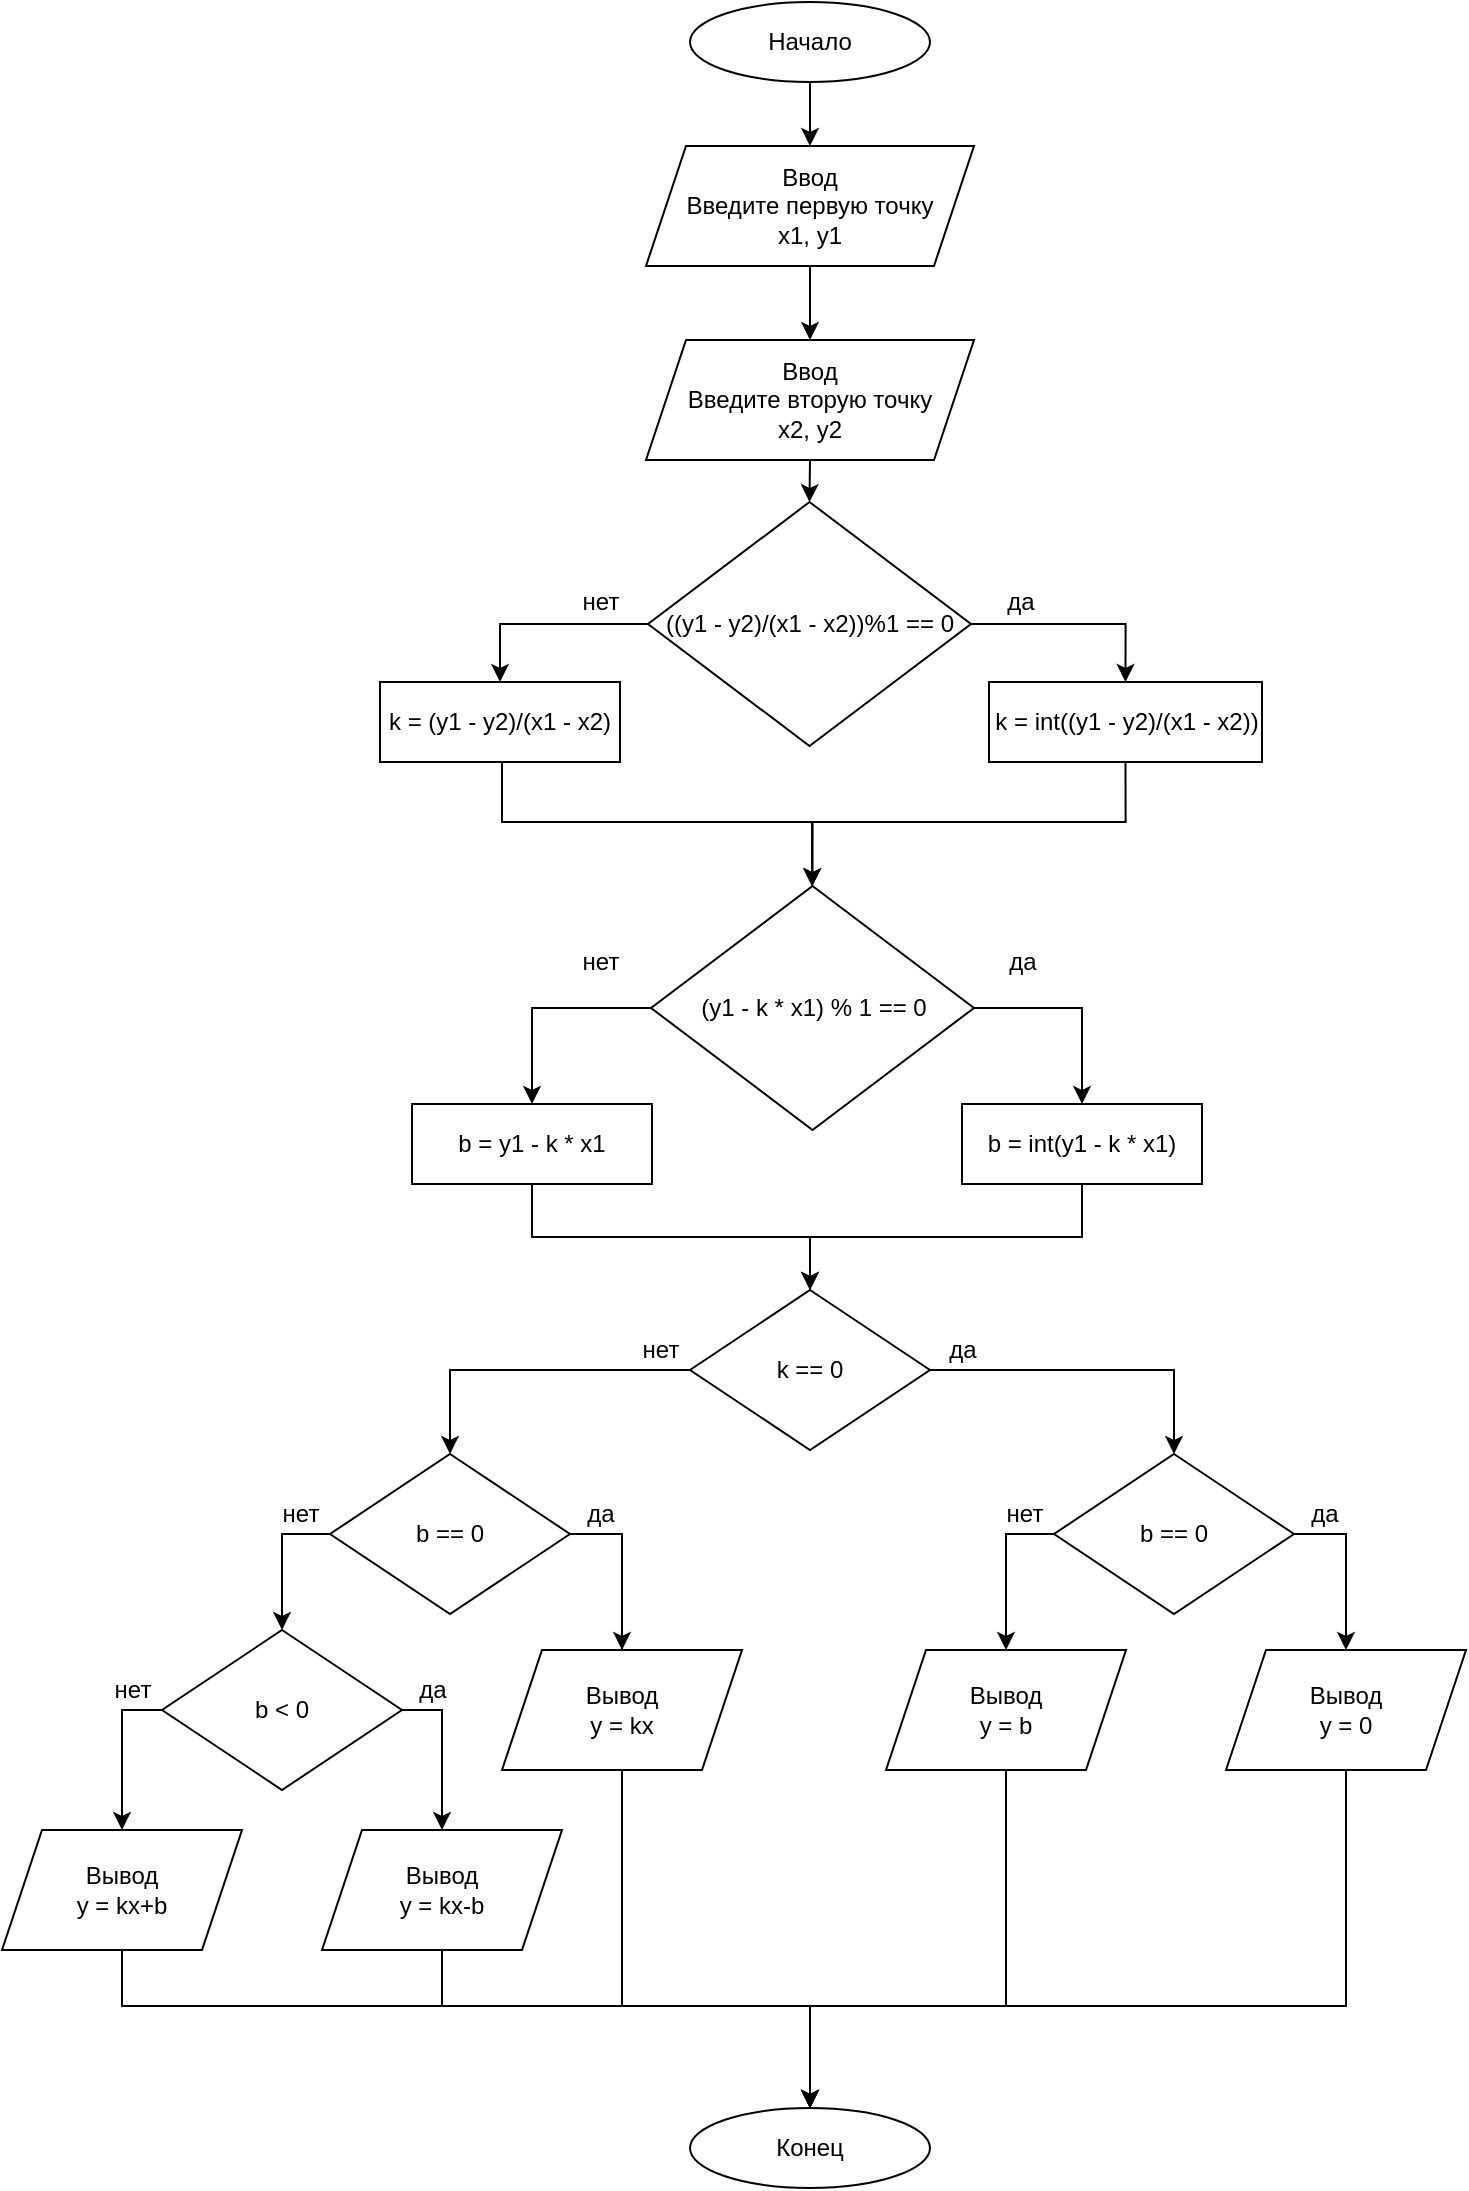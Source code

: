 <mxfile version="16.6.4" pages="4"><diagram id="GGtC10XuU19u_ePEI2FH" name="lesson1_task2"><mxGraphModel dx="868" dy="443" grid="1" gridSize="10" guides="1" tooltips="1" connect="1" arrows="1" fold="1" page="1" pageScale="1" pageWidth="827" pageHeight="1169" math="0" shadow="0"><root><mxCell id="0"/><mxCell id="1" parent="0"/><mxCell id="XfjlNwScICmPBdZfRvik-7" style="edgeStyle=orthogonalEdgeStyle;rounded=0;orthogonalLoop=1;jettySize=auto;html=1;exitX=0.5;exitY=1;exitDx=0;exitDy=0;entryX=0.5;entryY=0;entryDx=0;entryDy=0;" edge="1" parent="1" source="XfjlNwScICmPBdZfRvik-1" target="XfjlNwScICmPBdZfRvik-3"><mxGeometry relative="1" as="geometry"/></mxCell><mxCell id="XfjlNwScICmPBdZfRvik-1" value="Начало" style="ellipse;whiteSpace=wrap;html=1;" vertex="1" parent="1"><mxGeometry x="354" y="40" width="120" height="40" as="geometry"/></mxCell><mxCell id="XfjlNwScICmPBdZfRvik-2" value="&lt;div&gt;Конец&lt;/div&gt;" style="ellipse;whiteSpace=wrap;html=1;" vertex="1" parent="1"><mxGeometry x="354" y="1093" width="120" height="40" as="geometry"/></mxCell><mxCell id="XfjlNwScICmPBdZfRvik-8" style="edgeStyle=orthogonalEdgeStyle;rounded=0;orthogonalLoop=1;jettySize=auto;html=1;exitX=0.5;exitY=1;exitDx=0;exitDy=0;entryX=0.5;entryY=0;entryDx=0;entryDy=0;" edge="1" parent="1" source="XfjlNwScICmPBdZfRvik-3" target="XfjlNwScICmPBdZfRvik-4"><mxGeometry relative="1" as="geometry"/></mxCell><mxCell id="XfjlNwScICmPBdZfRvik-3" value="Ввод&lt;br&gt;&lt;div&gt;Введите первую точку&lt;/div&gt;&lt;div&gt;x1, y1&lt;br&gt;&lt;/div&gt;" style="shape=parallelogram;perimeter=parallelogramPerimeter;whiteSpace=wrap;html=1;fixedSize=1;" vertex="1" parent="1"><mxGeometry x="332" y="112" width="164" height="60" as="geometry"/></mxCell><mxCell id="XfjlNwScICmPBdZfRvik-106" style="edgeStyle=orthogonalEdgeStyle;rounded=0;orthogonalLoop=1;jettySize=auto;html=1;exitX=0.5;exitY=1;exitDx=0;exitDy=0;entryX=0.5;entryY=0;entryDx=0;entryDy=0;" edge="1" parent="1" source="XfjlNwScICmPBdZfRvik-4" target="XfjlNwScICmPBdZfRvik-91"><mxGeometry relative="1" as="geometry"/></mxCell><mxCell id="XfjlNwScICmPBdZfRvik-4" value="&lt;div&gt;Ввод&lt;br&gt;&lt;/div&gt;&lt;div&gt;Введите вторую точку&lt;/div&gt;&lt;div&gt;x2, y2&lt;br&gt;&lt;/div&gt;" style="shape=parallelogram;perimeter=parallelogramPerimeter;whiteSpace=wrap;html=1;fixedSize=1;" vertex="1" parent="1"><mxGeometry x="332" y="209" width="164" height="60" as="geometry"/></mxCell><mxCell id="XfjlNwScICmPBdZfRvik-105" style="edgeStyle=orthogonalEdgeStyle;rounded=0;orthogonalLoop=1;jettySize=auto;html=1;exitX=0.5;exitY=1;exitDx=0;exitDy=0;entryX=0.5;entryY=0;entryDx=0;entryDy=0;" edge="1" parent="1" source="XfjlNwScICmPBdZfRvik-9" target="XfjlNwScICmPBdZfRvik-102"><mxGeometry relative="1" as="geometry"><Array as="points"><mxPoint x="572" y="450"/><mxPoint x="415" y="450"/></Array></mxGeometry></mxCell><mxCell id="XfjlNwScICmPBdZfRvik-9" value="&lt;div&gt;k = int((y1 - y2)/(x1 - x2))&lt;/div&gt;" style="rounded=0;whiteSpace=wrap;html=1;" vertex="1" parent="1"><mxGeometry x="503.5" y="380" width="136.5" height="40" as="geometry"/></mxCell><mxCell id="XfjlNwScICmPBdZfRvik-114" style="edgeStyle=orthogonalEdgeStyle;rounded=0;orthogonalLoop=1;jettySize=auto;html=1;exitX=0.5;exitY=1;exitDx=0;exitDy=0;entryX=0.5;entryY=0;entryDx=0;entryDy=0;" edge="1" parent="1" source="XfjlNwScICmPBdZfRvik-10" target="XfjlNwScICmPBdZfRvik-13"><mxGeometry relative="1" as="geometry"/></mxCell><mxCell id="XfjlNwScICmPBdZfRvik-10" value="&lt;div&gt;b = int(y1 - k * x1)&lt;/div&gt;" style="rounded=0;whiteSpace=wrap;html=1;" vertex="1" parent="1"><mxGeometry x="490" y="591" width="120" height="40" as="geometry"/></mxCell><mxCell id="XfjlNwScICmPBdZfRvik-62" style="edgeStyle=orthogonalEdgeStyle;rounded=0;orthogonalLoop=1;jettySize=auto;html=1;exitX=0;exitY=0.5;exitDx=0;exitDy=0;entryX=0.5;entryY=0;entryDx=0;entryDy=0;" edge="1" parent="1" source="XfjlNwScICmPBdZfRvik-13" target="XfjlNwScICmPBdZfRvik-19"><mxGeometry relative="1" as="geometry"/></mxCell><mxCell id="XfjlNwScICmPBdZfRvik-77" style="edgeStyle=orthogonalEdgeStyle;rounded=0;orthogonalLoop=1;jettySize=auto;html=1;exitX=1;exitY=0.5;exitDx=0;exitDy=0;entryX=0.5;entryY=0;entryDx=0;entryDy=0;" edge="1" parent="1" source="XfjlNwScICmPBdZfRvik-13" target="XfjlNwScICmPBdZfRvik-70"><mxGeometry relative="1" as="geometry"/></mxCell><mxCell id="XfjlNwScICmPBdZfRvik-13" value="k == 0" style="rhombus;whiteSpace=wrap;html=1;" vertex="1" parent="1"><mxGeometry x="354" y="684" width="120" height="80" as="geometry"/></mxCell><mxCell id="XfjlNwScICmPBdZfRvik-16" value="&lt;div&gt;нет&lt;/div&gt;" style="text;html=1;align=center;verticalAlign=middle;resizable=0;points=[];autosize=1;strokeColor=none;fillColor=none;" vertex="1" parent="1"><mxGeometry x="324" y="704" width="30" height="20" as="geometry"/></mxCell><mxCell id="XfjlNwScICmPBdZfRvik-17" value="да" style="text;html=1;align=center;verticalAlign=middle;resizable=0;points=[];autosize=1;strokeColor=none;fillColor=none;" vertex="1" parent="1"><mxGeometry x="475" y="704" width="30" height="20" as="geometry"/></mxCell><mxCell id="XfjlNwScICmPBdZfRvik-69" value="" style="group" vertex="1" connectable="0" parent="1"><mxGeometry x="452" y="678" width="290" height="190" as="geometry"/></mxCell><mxCell id="XfjlNwScICmPBdZfRvik-70" value="b == 0" style="rhombus;whiteSpace=wrap;html=1;" vertex="1" parent="XfjlNwScICmPBdZfRvik-69"><mxGeometry x="84" y="88" width="120" height="80" as="geometry"/></mxCell><mxCell id="XfjlNwScICmPBdZfRvik-71" value="&lt;div&gt;нет&lt;/div&gt;" style="text;html=1;align=center;verticalAlign=middle;resizable=0;points=[];autosize=1;strokeColor=none;fillColor=none;" vertex="1" parent="XfjlNwScICmPBdZfRvik-69"><mxGeometry x="54" y="108" width="30" height="20" as="geometry"/></mxCell><mxCell id="XfjlNwScICmPBdZfRvik-72" value="да" style="text;html=1;align=center;verticalAlign=middle;resizable=0;points=[];autosize=1;strokeColor=none;fillColor=none;" vertex="1" parent="XfjlNwScICmPBdZfRvik-69"><mxGeometry x="204" y="108" width="30" height="20" as="geometry"/></mxCell><mxCell id="XfjlNwScICmPBdZfRvik-73" value="Вывод&lt;br&gt;&lt;div&gt;y = b&lt;/div&gt;" style="shape=parallelogram;perimeter=parallelogramPerimeter;whiteSpace=wrap;html=1;fixedSize=1;" vertex="1" parent="XfjlNwScICmPBdZfRvik-69"><mxGeometry y="186" width="120" height="60" as="geometry"/></mxCell><mxCell id="XfjlNwScICmPBdZfRvik-74" style="edgeStyle=orthogonalEdgeStyle;rounded=0;orthogonalLoop=1;jettySize=auto;html=1;exitX=0;exitY=0.5;exitDx=0;exitDy=0;" edge="1" parent="XfjlNwScICmPBdZfRvik-69" source="XfjlNwScICmPBdZfRvik-70" target="XfjlNwScICmPBdZfRvik-73"><mxGeometry relative="1" as="geometry"/></mxCell><mxCell id="XfjlNwScICmPBdZfRvik-75" value="&lt;div&gt;Вывод&lt;/div&gt;&lt;div&gt;y = 0&lt;br&gt;&lt;/div&gt;" style="shape=parallelogram;perimeter=parallelogramPerimeter;whiteSpace=wrap;html=1;fixedSize=1;" vertex="1" parent="XfjlNwScICmPBdZfRvik-69"><mxGeometry x="170" y="186" width="120" height="60" as="geometry"/></mxCell><mxCell id="XfjlNwScICmPBdZfRvik-76" style="edgeStyle=orthogonalEdgeStyle;rounded=0;orthogonalLoop=1;jettySize=auto;html=1;exitX=1;exitY=0.5;exitDx=0;exitDy=0;entryX=0.5;entryY=0;entryDx=0;entryDy=0;" edge="1" parent="XfjlNwScICmPBdZfRvik-69" source="XfjlNwScICmPBdZfRvik-70" target="XfjlNwScICmPBdZfRvik-75"><mxGeometry relative="1" as="geometry"/></mxCell><mxCell id="XfjlNwScICmPBdZfRvik-79" style="edgeStyle=orthogonalEdgeStyle;rounded=0;orthogonalLoop=1;jettySize=auto;html=1;exitX=0.5;exitY=1;exitDx=0;exitDy=0;entryX=0.5;entryY=0;entryDx=0;entryDy=0;" edge="1" parent="1"><mxGeometry relative="1" as="geometry"><mxPoint x="320.0" y="862" as="sourcePoint"/><mxPoint x="414" y="1093" as="targetPoint"/><Array as="points"><mxPoint x="320" y="1042"/><mxPoint x="414" y="1042"/></Array></mxGeometry></mxCell><mxCell id="XfjlNwScICmPBdZfRvik-80" style="edgeStyle=orthogonalEdgeStyle;rounded=0;orthogonalLoop=1;jettySize=auto;html=1;exitX=0.5;exitY=1;exitDx=0;exitDy=0;entryX=0.5;entryY=0;entryDx=0;entryDy=0;" edge="1" parent="1" source="XfjlNwScICmPBdZfRvik-73" target="XfjlNwScICmPBdZfRvik-2"><mxGeometry relative="1" as="geometry"><Array as="points"><mxPoint x="512" y="1042"/><mxPoint x="414" y="1042"/></Array></mxGeometry></mxCell><mxCell id="XfjlNwScICmPBdZfRvik-81" style="edgeStyle=orthogonalEdgeStyle;rounded=0;orthogonalLoop=1;jettySize=auto;html=1;exitX=0.5;exitY=1;exitDx=0;exitDy=0;entryX=0.5;entryY=0;entryDx=0;entryDy=0;" edge="1" parent="1" source="XfjlNwScICmPBdZfRvik-75" target="XfjlNwScICmPBdZfRvik-2"><mxGeometry relative="1" as="geometry"><Array as="points"><mxPoint x="682" y="1042"/><mxPoint x="414" y="1042"/></Array></mxGeometry></mxCell><mxCell id="XfjlNwScICmPBdZfRvik-89" style="edgeStyle=orthogonalEdgeStyle;rounded=0;orthogonalLoop=1;jettySize=auto;html=1;exitX=0;exitY=0.5;exitDx=0;exitDy=0;entryX=0.5;entryY=0;entryDx=0;entryDy=0;" edge="1" parent="1" source="XfjlNwScICmPBdZfRvik-19" target="XfjlNwScICmPBdZfRvik-84"><mxGeometry relative="1" as="geometry"/></mxCell><mxCell id="XfjlNwScICmPBdZfRvik-19" value="b == 0" style="rhombus;whiteSpace=wrap;html=1;" vertex="1" parent="1"><mxGeometry x="174" y="766" width="120" height="80" as="geometry"/></mxCell><mxCell id="XfjlNwScICmPBdZfRvik-22" value="&lt;div&gt;нет&lt;/div&gt;" style="text;html=1;align=center;verticalAlign=middle;resizable=0;points=[];autosize=1;strokeColor=none;fillColor=none;" vertex="1" parent="1"><mxGeometry x="144" y="786" width="30" height="20" as="geometry"/></mxCell><mxCell id="XfjlNwScICmPBdZfRvik-23" value="да" style="text;html=1;align=center;verticalAlign=middle;resizable=0;points=[];autosize=1;strokeColor=none;fillColor=none;" vertex="1" parent="1"><mxGeometry x="294" y="786" width="30" height="20" as="geometry"/></mxCell><mxCell id="XfjlNwScICmPBdZfRvik-90" style="edgeStyle=orthogonalEdgeStyle;rounded=0;orthogonalLoop=1;jettySize=auto;html=1;exitX=0.5;exitY=1;exitDx=0;exitDy=0;entryX=0.5;entryY=0;entryDx=0;entryDy=0;" edge="1" parent="1" source="XfjlNwScICmPBdZfRvik-64" target="XfjlNwScICmPBdZfRvik-2"><mxGeometry relative="1" as="geometry"><Array as="points"><mxPoint x="230" y="1042"/><mxPoint x="414" y="1042"/></Array></mxGeometry></mxCell><mxCell id="XfjlNwScICmPBdZfRvik-64" value="Вывод&lt;br&gt;&lt;div&gt;y = kx-b&lt;/div&gt;" style="shape=parallelogram;perimeter=parallelogramPerimeter;whiteSpace=wrap;html=1;fixedSize=1;" vertex="1" parent="1"><mxGeometry x="170" y="954" width="120" height="60" as="geometry"/></mxCell><mxCell id="XfjlNwScICmPBdZfRvik-65" value="Вывод&lt;br&gt;&lt;div&gt;y = kx&lt;br&gt;&lt;/div&gt;" style="shape=parallelogram;perimeter=parallelogramPerimeter;whiteSpace=wrap;html=1;fixedSize=1;" vertex="1" parent="1"><mxGeometry x="260" y="864" width="120" height="60" as="geometry"/></mxCell><mxCell id="XfjlNwScICmPBdZfRvik-67" style="edgeStyle=orthogonalEdgeStyle;rounded=0;orthogonalLoop=1;jettySize=auto;html=1;exitX=1;exitY=0.5;exitDx=0;exitDy=0;entryX=0.5;entryY=0;entryDx=0;entryDy=0;" edge="1" parent="1" source="XfjlNwScICmPBdZfRvik-19" target="XfjlNwScICmPBdZfRvik-65"><mxGeometry relative="1" as="geometry"/></mxCell><mxCell id="XfjlNwScICmPBdZfRvik-83" style="edgeStyle=orthogonalEdgeStyle;rounded=0;orthogonalLoop=1;jettySize=auto;html=1;exitX=0.5;exitY=1;exitDx=0;exitDy=0;entryX=0.5;entryY=0;entryDx=0;entryDy=0;" edge="1" parent="1" source="XfjlNwScICmPBdZfRvik-82" target="XfjlNwScICmPBdZfRvik-2"><mxGeometry relative="1" as="geometry"><Array as="points"><mxPoint x="70" y="1042"/><mxPoint x="414" y="1042"/></Array></mxGeometry></mxCell><mxCell id="XfjlNwScICmPBdZfRvik-82" value="Вывод&lt;br&gt;&lt;div&gt;y = kx+b&lt;/div&gt;" style="shape=parallelogram;perimeter=parallelogramPerimeter;whiteSpace=wrap;html=1;fixedSize=1;" vertex="1" parent="1"><mxGeometry x="10" y="954" width="120" height="60" as="geometry"/></mxCell><mxCell id="XfjlNwScICmPBdZfRvik-85" style="edgeStyle=orthogonalEdgeStyle;rounded=0;orthogonalLoop=1;jettySize=auto;html=1;exitX=1;exitY=0.5;exitDx=0;exitDy=0;" edge="1" parent="1" source="XfjlNwScICmPBdZfRvik-84" target="XfjlNwScICmPBdZfRvik-64"><mxGeometry relative="1" as="geometry"/></mxCell><mxCell id="XfjlNwScICmPBdZfRvik-86" style="edgeStyle=orthogonalEdgeStyle;rounded=0;orthogonalLoop=1;jettySize=auto;html=1;exitX=0;exitY=0.5;exitDx=0;exitDy=0;entryX=0.5;entryY=0;entryDx=0;entryDy=0;" edge="1" parent="1" source="XfjlNwScICmPBdZfRvik-84" target="XfjlNwScICmPBdZfRvik-82"><mxGeometry relative="1" as="geometry"/></mxCell><mxCell id="XfjlNwScICmPBdZfRvik-84" value="b &amp;lt; 0" style="rhombus;whiteSpace=wrap;html=1;" vertex="1" parent="1"><mxGeometry x="90" y="854" width="120" height="80" as="geometry"/></mxCell><mxCell id="XfjlNwScICmPBdZfRvik-87" value="&lt;div&gt;нет&lt;/div&gt;" style="text;html=1;align=center;verticalAlign=middle;resizable=0;points=[];autosize=1;strokeColor=none;fillColor=none;" vertex="1" parent="1"><mxGeometry x="60" y="874" width="30" height="20" as="geometry"/></mxCell><mxCell id="XfjlNwScICmPBdZfRvik-88" value="да" style="text;html=1;align=center;verticalAlign=middle;resizable=0;points=[];autosize=1;strokeColor=none;fillColor=none;" vertex="1" parent="1"><mxGeometry x="210" y="874" width="30" height="20" as="geometry"/></mxCell><mxCell id="XfjlNwScICmPBdZfRvik-104" style="edgeStyle=orthogonalEdgeStyle;rounded=0;orthogonalLoop=1;jettySize=auto;html=1;exitX=1;exitY=0.5;exitDx=0;exitDy=0;entryX=0.5;entryY=0;entryDx=0;entryDy=0;" edge="1" parent="1" source="XfjlNwScICmPBdZfRvik-91" target="XfjlNwScICmPBdZfRvik-9"><mxGeometry relative="1" as="geometry"/></mxCell><mxCell id="XfjlNwScICmPBdZfRvik-109" style="edgeStyle=orthogonalEdgeStyle;rounded=0;orthogonalLoop=1;jettySize=auto;html=1;exitX=0;exitY=0.5;exitDx=0;exitDy=0;entryX=0.5;entryY=0;entryDx=0;entryDy=0;" edge="1" parent="1" source="XfjlNwScICmPBdZfRvik-91" target="XfjlNwScICmPBdZfRvik-107"><mxGeometry relative="1" as="geometry"/></mxCell><mxCell id="XfjlNwScICmPBdZfRvik-91" value="((y1 - y2)/(x1 - x2))%1 == 0" style="rhombus;whiteSpace=wrap;html=1;" vertex="1" parent="1"><mxGeometry x="333" y="290" width="161.5" height="122" as="geometry"/></mxCell><mxCell id="XfjlNwScICmPBdZfRvik-92" value="&lt;div&gt;нет&lt;/div&gt;" style="text;html=1;align=center;verticalAlign=middle;resizable=0;points=[];autosize=1;strokeColor=none;fillColor=none;" vertex="1" parent="1"><mxGeometry x="294" y="330" width="30" height="20" as="geometry"/></mxCell><mxCell id="XfjlNwScICmPBdZfRvik-93" value="да" style="text;html=1;align=center;verticalAlign=middle;resizable=0;points=[];autosize=1;strokeColor=none;fillColor=none;" vertex="1" parent="1"><mxGeometry x="503.5" y="330" width="30" height="20" as="geometry"/></mxCell><mxCell id="XfjlNwScICmPBdZfRvik-97" value="&lt;div&gt;нет&lt;/div&gt;" style="text;html=1;align=center;verticalAlign=middle;resizable=0;points=[];autosize=1;strokeColor=none;fillColor=none;" vertex="1" parent="1"><mxGeometry x="294" y="510" width="30" height="20" as="geometry"/></mxCell><mxCell id="XfjlNwScICmPBdZfRvik-98" value="да" style="text;html=1;align=center;verticalAlign=middle;resizable=0;points=[];autosize=1;strokeColor=none;fillColor=none;" vertex="1" parent="1"><mxGeometry x="505" y="510" width="30" height="20" as="geometry"/></mxCell><mxCell id="XfjlNwScICmPBdZfRvik-112" style="edgeStyle=orthogonalEdgeStyle;rounded=0;orthogonalLoop=1;jettySize=auto;html=1;exitX=0.5;exitY=1;exitDx=0;exitDy=0;" edge="1" parent="1" source="XfjlNwScICmPBdZfRvik-99" target="XfjlNwScICmPBdZfRvik-13"><mxGeometry relative="1" as="geometry"/></mxCell><mxCell id="XfjlNwScICmPBdZfRvik-99" value="&lt;div&gt;b = y1 - k * x1&lt;br&gt;&lt;/div&gt;" style="rounded=0;whiteSpace=wrap;html=1;" vertex="1" parent="1"><mxGeometry x="215" y="591" width="120" height="40" as="geometry"/></mxCell><mxCell id="XfjlNwScICmPBdZfRvik-110" style="edgeStyle=orthogonalEdgeStyle;rounded=0;orthogonalLoop=1;jettySize=auto;html=1;exitX=1;exitY=0.5;exitDx=0;exitDy=0;entryX=0.5;entryY=0;entryDx=0;entryDy=0;" edge="1" parent="1" source="XfjlNwScICmPBdZfRvik-102" target="XfjlNwScICmPBdZfRvik-10"><mxGeometry relative="1" as="geometry"/></mxCell><mxCell id="XfjlNwScICmPBdZfRvik-111" style="edgeStyle=orthogonalEdgeStyle;rounded=0;orthogonalLoop=1;jettySize=auto;html=1;exitX=0;exitY=0.5;exitDx=0;exitDy=0;entryX=0.5;entryY=0;entryDx=0;entryDy=0;" edge="1" parent="1" source="XfjlNwScICmPBdZfRvik-102" target="XfjlNwScICmPBdZfRvik-99"><mxGeometry relative="1" as="geometry"/></mxCell><mxCell id="XfjlNwScICmPBdZfRvik-102" value="(y1 - k * x1) % 1 == 0" style="rhombus;whiteSpace=wrap;html=1;" vertex="1" parent="1"><mxGeometry x="334.5" y="482" width="161.5" height="122" as="geometry"/></mxCell><mxCell id="XfjlNwScICmPBdZfRvik-108" style="edgeStyle=orthogonalEdgeStyle;rounded=0;orthogonalLoop=1;jettySize=auto;html=1;exitX=0.5;exitY=1;exitDx=0;exitDy=0;" edge="1" parent="1" source="XfjlNwScICmPBdZfRvik-107" target="XfjlNwScICmPBdZfRvik-102"><mxGeometry relative="1" as="geometry"><Array as="points"><mxPoint x="260" y="420"/><mxPoint x="260" y="450"/><mxPoint x="415" y="450"/></Array></mxGeometry></mxCell><mxCell id="XfjlNwScICmPBdZfRvik-107" value="&lt;div&gt;k = (y1 - y2)/(x1 - x2)&lt;/div&gt;" style="rounded=0;whiteSpace=wrap;html=1;" vertex="1" parent="1"><mxGeometry x="199" y="380" width="120" height="40" as="geometry"/></mxCell></root></mxGraphModel></diagram><diagram id="00D6npUM65wJQtg3Sjrp" name="lesson1_task3"><mxGraphModel dx="868" dy="443" grid="1" gridSize="10" guides="1" tooltips="1" connect="1" arrows="1" fold="1" page="1" pageScale="1" pageWidth="827" pageHeight="1169" math="0" shadow="0"><root><mxCell id="smn20oXXMVn67arOAl71-0"/><mxCell id="smn20oXXMVn67arOAl71-1" parent="smn20oXXMVn67arOAl71-0"/><mxCell id="Z6kCqcQAAmul17hIc7yX-1" style="edgeStyle=orthogonalEdgeStyle;rounded=0;orthogonalLoop=1;jettySize=auto;html=1;exitX=0.5;exitY=1;exitDx=0;exitDy=0;entryX=0.5;entryY=0;entryDx=0;entryDy=0;" edge="1" parent="smn20oXXMVn67arOAl71-1" source="smn20oXXMVn67arOAl71-2" target="smn20oXXMVn67arOAl71-3"><mxGeometry relative="1" as="geometry"/></mxCell><mxCell id="smn20oXXMVn67arOAl71-2" value="Начало" style="ellipse;whiteSpace=wrap;html=1;" vertex="1" parent="smn20oXXMVn67arOAl71-1"><mxGeometry x="461" y="40" width="120" height="40" as="geometry"/></mxCell><mxCell id="Z6kCqcQAAmul17hIc7yX-2" style="edgeStyle=orthogonalEdgeStyle;rounded=0;orthogonalLoop=1;jettySize=auto;html=1;exitX=0.5;exitY=1;exitDx=0;exitDy=0;entryX=0.5;entryY=0;entryDx=0;entryDy=0;" edge="1" parent="smn20oXXMVn67arOAl71-1" source="smn20oXXMVn67arOAl71-3" target="smn20oXXMVn67arOAl71-5"><mxGeometry relative="1" as="geometry"/></mxCell><mxCell id="smn20oXXMVn67arOAl71-3" value="&lt;div&gt;Вывод&lt;/div&gt;&lt;div&gt;Выберите режим генерации:&lt;/div&gt;&lt;div&gt;a - случайное целое число из диапазона&lt;/div&gt;&lt;div&gt;b - случайное вещественное число из диапазона&lt;/div&gt;&lt;div&gt;с - случайный символ из диапазона&lt;br&gt;&lt;/div&gt;" style="shape=parallelogram;perimeter=parallelogramPerimeter;whiteSpace=wrap;html=1;fixedSize=1;" vertex="1" parent="smn20oXXMVn67arOAl71-1"><mxGeometry x="366" y="110" width="310" height="90" as="geometry"/></mxCell><mxCell id="Z6kCqcQAAmul17hIc7yX-7" style="edgeStyle=orthogonalEdgeStyle;rounded=0;orthogonalLoop=1;jettySize=auto;html=1;exitX=1;exitY=0.5;exitDx=0;exitDy=0;entryX=0.5;entryY=0;entryDx=0;entryDy=0;" edge="1" parent="smn20oXXMVn67arOAl71-1" source="smn20oXXMVn67arOAl71-4" target="Z6kCqcQAAmul17hIc7yX-0"><mxGeometry relative="1" as="geometry"/></mxCell><mxCell id="Z6kCqcQAAmul17hIc7yX-30" style="edgeStyle=orthogonalEdgeStyle;rounded=0;orthogonalLoop=1;jettySize=auto;html=1;exitX=0;exitY=0.5;exitDx=0;exitDy=0;entryX=0.5;entryY=0;entryDx=0;entryDy=0;" edge="1" parent="smn20oXXMVn67arOAl71-1" source="smn20oXXMVn67arOAl71-4" target="Z6kCqcQAAmul17hIc7yX-21"><mxGeometry relative="1" as="geometry"/></mxCell><mxCell id="smn20oXXMVn67arOAl71-4" value="mode == a" style="rhombus;whiteSpace=wrap;html=1;" vertex="1" parent="smn20oXXMVn67arOAl71-1"><mxGeometry x="471" y="330" width="100" height="80" as="geometry"/></mxCell><mxCell id="Z6kCqcQAAmul17hIc7yX-3" style="edgeStyle=orthogonalEdgeStyle;rounded=0;orthogonalLoop=1;jettySize=auto;html=1;exitX=0.5;exitY=1;exitDx=0;exitDy=0;entryX=0.5;entryY=0;entryDx=0;entryDy=0;" edge="1" parent="smn20oXXMVn67arOAl71-1" source="smn20oXXMVn67arOAl71-5" target="smn20oXXMVn67arOAl71-4"><mxGeometry relative="1" as="geometry"/></mxCell><mxCell id="smn20oXXMVn67arOAl71-5" value="&lt;div&gt;Ввод&lt;/div&gt;&lt;div&gt;mode&lt;br&gt;&lt;/div&gt;" style="shape=parallelogram;perimeter=parallelogramPerimeter;whiteSpace=wrap;html=1;fixedSize=1;" vertex="1" parent="smn20oXXMVn67arOAl71-1"><mxGeometry x="461" y="237" width="120" height="60" as="geometry"/></mxCell><mxCell id="Z6kCqcQAAmul17hIc7yX-8" style="edgeStyle=orthogonalEdgeStyle;rounded=0;orthogonalLoop=1;jettySize=auto;html=1;exitX=0.5;exitY=1;exitDx=0;exitDy=0;entryX=0.5;entryY=0;entryDx=0;entryDy=0;" edge="1" parent="smn20oXXMVn67arOAl71-1" source="Z6kCqcQAAmul17hIc7yX-0" target="Z6kCqcQAAmul17hIc7yX-5"><mxGeometry relative="1" as="geometry"/></mxCell><mxCell id="Z6kCqcQAAmul17hIc7yX-0" value="&lt;div&gt;Вывод&lt;/div&gt;&lt;div&gt;Выберите диапазон для случайного целого числа&lt;br&gt;&lt;/div&gt;" style="shape=parallelogram;perimeter=parallelogramPerimeter;whiteSpace=wrap;html=1;fixedSize=1;" vertex="1" parent="smn20oXXMVn67arOAl71-1"><mxGeometry x="581" y="400" width="200" height="60" as="geometry"/></mxCell><mxCell id="Z6kCqcQAAmul17hIc7yX-49" style="edgeStyle=orthogonalEdgeStyle;rounded=0;orthogonalLoop=1;jettySize=auto;html=1;exitX=0.5;exitY=1;exitDx=0;exitDy=0;entryX=0.5;entryY=0;entryDx=0;entryDy=0;" edge="1" parent="smn20oXXMVn67arOAl71-1" source="Z6kCqcQAAmul17hIc7yX-5" target="Z6kCqcQAAmul17hIc7yX-48"><mxGeometry relative="1" as="geometry"/></mxCell><mxCell id="Z6kCqcQAAmul17hIc7yX-5" value="&lt;div&gt;Ввод&lt;/div&gt;&lt;div&gt;z1, z2&lt;br&gt;&lt;/div&gt;" style="shape=parallelogram;perimeter=parallelogramPerimeter;whiteSpace=wrap;html=1;fixedSize=1;" vertex="1" parent="smn20oXXMVn67arOAl71-1"><mxGeometry x="606" y="494" width="150" height="50" as="geometry"/></mxCell><mxCell id="Z6kCqcQAAmul17hIc7yX-13" style="edgeStyle=orthogonalEdgeStyle;rounded=0;orthogonalLoop=1;jettySize=auto;html=1;exitX=0.5;exitY=1;exitDx=0;exitDy=0;entryX=0.5;entryY=0;entryDx=0;entryDy=0;" edge="1" parent="smn20oXXMVn67arOAl71-1" source="Z6kCqcQAAmul17hIc7yX-10" target="Z6kCqcQAAmul17hIc7yX-12"><mxGeometry relative="1" as="geometry"><Array as="points"><mxPoint x="780" y="766"/><mxPoint x="780" y="790"/><mxPoint x="681" y="790"/></Array></mxGeometry></mxCell><mxCell id="Z6kCqcQAAmul17hIc7yX-10" value="z = random.randint(z1, z2)" style="rounded=0;whiteSpace=wrap;html=1;" vertex="1" parent="smn20oXXMVn67arOAl71-1"><mxGeometry x="666" y="716" width="150" height="50" as="geometry"/></mxCell><mxCell id="Z6kCqcQAAmul17hIc7yX-43" style="edgeStyle=orthogonalEdgeStyle;rounded=0;orthogonalLoop=1;jettySize=auto;html=1;exitX=0.5;exitY=1;exitDx=0;exitDy=0;entryX=0.5;entryY=0;entryDx=0;entryDy=0;" edge="1" parent="smn20oXXMVn67arOAl71-1" source="Z6kCqcQAAmul17hIc7yX-12" target="Z6kCqcQAAmul17hIc7yX-29"><mxGeometry relative="1" as="geometry"><Array as="points"><mxPoint x="681" y="1043"/><mxPoint x="521" y="1043"/></Array></mxGeometry></mxCell><mxCell id="Z6kCqcQAAmul17hIc7yX-12" value="&lt;div&gt;Вывод&lt;/div&gt;&lt;div&gt;z&lt;/div&gt;" style="shape=parallelogram;perimeter=parallelogramPerimeter;whiteSpace=wrap;html=1;fixedSize=1;" vertex="1" parent="smn20oXXMVn67arOAl71-1"><mxGeometry x="621" y="958" width="120" height="50" as="geometry"/></mxCell><mxCell id="Z6kCqcQAAmul17hIc7yX-14" style="edgeStyle=orthogonalEdgeStyle;rounded=0;orthogonalLoop=1;jettySize=auto;html=1;exitX=0.5;exitY=1;exitDx=0;exitDy=0;entryX=0.5;entryY=0;entryDx=0;entryDy=0;" edge="1" parent="smn20oXXMVn67arOAl71-1" source="Z6kCqcQAAmul17hIc7yX-15" target="Z6kCqcQAAmul17hIc7yX-17"><mxGeometry relative="1" as="geometry"/></mxCell><mxCell id="Z6kCqcQAAmul17hIc7yX-15" value="&lt;div&gt;Вывод&lt;/div&gt;&lt;div&gt;Выберите диапазон для&lt;/div&gt;&lt;div&gt;случайного вещественного числа&lt;br&gt;&lt;/div&gt;" style="shape=parallelogram;perimeter=parallelogramPerimeter;whiteSpace=wrap;html=1;fixedSize=1;" vertex="1" parent="smn20oXXMVn67arOAl71-1"><mxGeometry x="371" y="500" width="221" height="70" as="geometry"/></mxCell><mxCell id="Z6kCqcQAAmul17hIc7yX-69" style="edgeStyle=orthogonalEdgeStyle;rounded=0;orthogonalLoop=1;jettySize=auto;html=1;exitX=0.5;exitY=1;exitDx=0;exitDy=0;entryX=0.5;entryY=0;entryDx=0;entryDy=0;" edge="1" parent="smn20oXXMVn67arOAl71-1" source="Z6kCqcQAAmul17hIc7yX-17" target="Z6kCqcQAAmul17hIc7yX-65"><mxGeometry relative="1" as="geometry"/></mxCell><mxCell id="Z6kCqcQAAmul17hIc7yX-17" value="&lt;div&gt;Ввод&lt;/div&gt;&lt;div&gt;r1, r2&lt;br&gt;&lt;/div&gt;" style="shape=parallelogram;perimeter=parallelogramPerimeter;whiteSpace=wrap;html=1;fixedSize=1;" vertex="1" parent="smn20oXXMVn67arOAl71-1"><mxGeometry x="406" y="604" width="150" height="50" as="geometry"/></mxCell><mxCell id="Z6kCqcQAAmul17hIc7yX-44" style="edgeStyle=orthogonalEdgeStyle;rounded=0;orthogonalLoop=1;jettySize=auto;html=1;exitX=0.5;exitY=1;exitDx=0;exitDy=0;entryX=0.5;entryY=0;entryDx=0;entryDy=0;" edge="1" parent="smn20oXXMVn67arOAl71-1" source="Z6kCqcQAAmul17hIc7yX-20" target="Z6kCqcQAAmul17hIc7yX-29"><mxGeometry relative="1" as="geometry"><Array as="points"><mxPoint x="481" y="1043"/><mxPoint x="521" y="1043"/></Array></mxGeometry></mxCell><mxCell id="Z6kCqcQAAmul17hIc7yX-20" value="&lt;div&gt;Вывод&lt;/div&gt;&lt;div&gt;r&lt;br&gt;&lt;/div&gt;" style="shape=parallelogram;perimeter=parallelogramPerimeter;whiteSpace=wrap;html=1;fixedSize=1;" vertex="1" parent="smn20oXXMVn67arOAl71-1"><mxGeometry x="421" y="958" width="120" height="50" as="geometry"/></mxCell><mxCell id="Z6kCqcQAAmul17hIc7yX-31" style="edgeStyle=orthogonalEdgeStyle;rounded=0;orthogonalLoop=1;jettySize=auto;html=1;exitX=1;exitY=0.5;exitDx=0;exitDy=0;entryX=0.5;entryY=0;entryDx=0;entryDy=0;" edge="1" parent="smn20oXXMVn67arOAl71-1" source="Z6kCqcQAAmul17hIc7yX-21" target="Z6kCqcQAAmul17hIc7yX-15"><mxGeometry relative="1" as="geometry"/></mxCell><mxCell id="Z6kCqcQAAmul17hIc7yX-40" style="edgeStyle=orthogonalEdgeStyle;rounded=0;orthogonalLoop=1;jettySize=auto;html=1;exitX=0;exitY=0.5;exitDx=0;exitDy=0;entryX=0.5;entryY=0;entryDx=0;entryDy=0;" edge="1" parent="smn20oXXMVn67arOAl71-1" source="Z6kCqcQAAmul17hIc7yX-21" target="Z6kCqcQAAmul17hIc7yX-37"><mxGeometry relative="1" as="geometry"/></mxCell><mxCell id="Z6kCqcQAAmul17hIc7yX-21" value="mode == b" style="rhombus;whiteSpace=wrap;html=1;" vertex="1" parent="smn20oXXMVn67arOAl71-1"><mxGeometry x="301" y="394" width="110" height="80" as="geometry"/></mxCell><mxCell id="Z6kCqcQAAmul17hIc7yX-22" style="edgeStyle=orthogonalEdgeStyle;rounded=0;orthogonalLoop=1;jettySize=auto;html=1;exitX=0.5;exitY=1;exitDx=0;exitDy=0;entryX=0.5;entryY=0;entryDx=0;entryDy=0;" edge="1" parent="smn20oXXMVn67arOAl71-1" source="Z6kCqcQAAmul17hIc7yX-23" target="Z6kCqcQAAmul17hIc7yX-25"><mxGeometry relative="1" as="geometry"/></mxCell><mxCell id="Z6kCqcQAAmul17hIc7yX-23" value="&lt;div&gt;Вывод&lt;/div&gt;&lt;div&gt;Выберите диапазон от a до z&lt;/div&gt;&lt;div&gt;для случайного символа&lt;br&gt;&lt;/div&gt;" style="shape=parallelogram;perimeter=parallelogramPerimeter;whiteSpace=wrap;html=1;fixedSize=1;" vertex="1" parent="smn20oXXMVn67arOAl71-1"><mxGeometry x="141" y="531" width="200" height="60" as="geometry"/></mxCell><mxCell id="Z6kCqcQAAmul17hIc7yX-82" style="edgeStyle=orthogonalEdgeStyle;rounded=0;orthogonalLoop=1;jettySize=auto;html=1;exitX=0.5;exitY=1;exitDx=0;exitDy=0;entryX=0.5;entryY=0;entryDx=0;entryDy=0;" edge="1" parent="smn20oXXMVn67arOAl71-1" source="Z6kCqcQAAmul17hIc7yX-25" target="Z6kCqcQAAmul17hIc7yX-78"><mxGeometry relative="1" as="geometry"/></mxCell><mxCell id="Z6kCqcQAAmul17hIc7yX-25" value="&lt;div&gt;Ввод&lt;/div&gt;&lt;div&gt;s1, s2&lt;br&gt;&lt;/div&gt;" style="shape=parallelogram;perimeter=parallelogramPerimeter;whiteSpace=wrap;html=1;fixedSize=1;" vertex="1" parent="smn20oXXMVn67arOAl71-1"><mxGeometry x="166" y="619" width="150" height="50" as="geometry"/></mxCell><mxCell id="Z6kCqcQAAmul17hIc7yX-45" style="edgeStyle=orthogonalEdgeStyle;rounded=0;orthogonalLoop=1;jettySize=auto;html=1;exitX=0.5;exitY=1;exitDx=0;exitDy=0;entryX=0.5;entryY=0;entryDx=0;entryDy=0;" edge="1" parent="smn20oXXMVn67arOAl71-1" source="Z6kCqcQAAmul17hIc7yX-28" target="Z6kCqcQAAmul17hIc7yX-29"><mxGeometry relative="1" as="geometry"><Array as="points"><mxPoint x="241" y="1043"/><mxPoint x="521" y="1043"/></Array></mxGeometry></mxCell><mxCell id="Z6kCqcQAAmul17hIc7yX-28" value="&lt;div&gt;Вывод&lt;/div&gt;&lt;div&gt;s&lt;br&gt;&lt;/div&gt;" style="shape=parallelogram;perimeter=parallelogramPerimeter;whiteSpace=wrap;html=1;fixedSize=1;" vertex="1" parent="smn20oXXMVn67arOAl71-1"><mxGeometry x="181" y="958" width="120" height="50" as="geometry"/></mxCell><mxCell id="Z6kCqcQAAmul17hIc7yX-29" value="&lt;div&gt;Конец&lt;/div&gt;" style="ellipse;whiteSpace=wrap;html=1;" vertex="1" parent="smn20oXXMVn67arOAl71-1"><mxGeometry x="461" y="1093" width="120" height="40" as="geometry"/></mxCell><mxCell id="Z6kCqcQAAmul17hIc7yX-33" value="да" style="text;html=1;align=center;verticalAlign=middle;resizable=0;points=[];autosize=1;strokeColor=none;fillColor=none;" vertex="1" parent="smn20oXXMVn67arOAl71-1"><mxGeometry x="571" y="350" width="30" height="20" as="geometry"/></mxCell><mxCell id="Z6kCqcQAAmul17hIc7yX-34" value="нет" style="text;html=1;align=center;verticalAlign=middle;resizable=0;points=[];autosize=1;strokeColor=none;fillColor=none;" vertex="1" parent="smn20oXXMVn67arOAl71-1"><mxGeometry x="441" y="350" width="30" height="20" as="geometry"/></mxCell><mxCell id="Z6kCqcQAAmul17hIc7yX-35" value="да" style="text;html=1;align=center;verticalAlign=middle;resizable=0;points=[];autosize=1;strokeColor=none;fillColor=none;" vertex="1" parent="smn20oXXMVn67arOAl71-1"><mxGeometry x="411" y="414" width="30" height="20" as="geometry"/></mxCell><mxCell id="Z6kCqcQAAmul17hIc7yX-36" value="нет" style="text;html=1;align=center;verticalAlign=middle;resizable=0;points=[];autosize=1;strokeColor=none;fillColor=none;" vertex="1" parent="smn20oXXMVn67arOAl71-1"><mxGeometry x="271" y="414" width="30" height="20" as="geometry"/></mxCell><mxCell id="Z6kCqcQAAmul17hIc7yX-47" style="edgeStyle=orthogonalEdgeStyle;rounded=0;orthogonalLoop=1;jettySize=auto;html=1;exitX=0;exitY=0.5;exitDx=0;exitDy=0;" edge="1" parent="smn20oXXMVn67arOAl71-1" source="Z6kCqcQAAmul17hIc7yX-37" target="Z6kCqcQAAmul17hIc7yX-42"><mxGeometry relative="1" as="geometry"/></mxCell><mxCell id="Z6kCqcQAAmul17hIc7yX-74" style="edgeStyle=orthogonalEdgeStyle;rounded=0;orthogonalLoop=1;jettySize=auto;html=1;exitX=1;exitY=0.5;exitDx=0;exitDy=0;entryX=0.5;entryY=0;entryDx=0;entryDy=0;" edge="1" parent="smn20oXXMVn67arOAl71-1" source="Z6kCqcQAAmul17hIc7yX-37" target="Z6kCqcQAAmul17hIc7yX-23"><mxGeometry relative="1" as="geometry"/></mxCell><mxCell id="Z6kCqcQAAmul17hIc7yX-37" value="mode == с" style="rhombus;whiteSpace=wrap;html=1;" vertex="1" parent="smn20oXXMVn67arOAl71-1"><mxGeometry x="80" y="460" width="110" height="80" as="geometry"/></mxCell><mxCell id="Z6kCqcQAAmul17hIc7yX-38" value="да" style="text;html=1;align=center;verticalAlign=middle;resizable=0;points=[];autosize=1;strokeColor=none;fillColor=none;" vertex="1" parent="smn20oXXMVn67arOAl71-1"><mxGeometry x="190" y="480" width="30" height="20" as="geometry"/></mxCell><mxCell id="Z6kCqcQAAmul17hIc7yX-39" value="нет" style="text;html=1;align=center;verticalAlign=middle;resizable=0;points=[];autosize=1;strokeColor=none;fillColor=none;" vertex="1" parent="smn20oXXMVn67arOAl71-1"><mxGeometry x="50" y="481" width="30" height="20" as="geometry"/></mxCell><mxCell id="Z6kCqcQAAmul17hIc7yX-46" style="edgeStyle=orthogonalEdgeStyle;rounded=0;orthogonalLoop=1;jettySize=auto;html=1;" edge="1" parent="smn20oXXMVn67arOAl71-1" source="Z6kCqcQAAmul17hIc7yX-42" target="Z6kCqcQAAmul17hIc7yX-29"><mxGeometry relative="1" as="geometry"><Array as="points"><mxPoint x="80" y="1043"/><mxPoint x="521" y="1043"/></Array></mxGeometry></mxCell><mxCell id="Z6kCqcQAAmul17hIc7yX-42" value="&lt;div&gt;Вывод&lt;/div&gt;&lt;div&gt;Неверно выбран&lt;br&gt;&lt;/div&gt;&amp;nbsp;режим генерации" style="shape=parallelogram;perimeter=parallelogramPerimeter;whiteSpace=wrap;html=1;fixedSize=1;" vertex="1" parent="smn20oXXMVn67arOAl71-1"><mxGeometry x="6" y="956" width="150" height="54" as="geometry"/></mxCell><mxCell id="Z6kCqcQAAmul17hIc7yX-60" style="edgeStyle=orthogonalEdgeStyle;rounded=0;orthogonalLoop=1;jettySize=auto;html=1;exitX=1;exitY=0.5;exitDx=0;exitDy=0;entryX=0.75;entryY=0;entryDx=0;entryDy=0;" edge="1" parent="smn20oXXMVn67arOAl71-1" source="Z6kCqcQAAmul17hIc7yX-48" target="Z6kCqcQAAmul17hIc7yX-10"><mxGeometry relative="1" as="geometry"/></mxCell><mxCell id="Z6kCqcQAAmul17hIc7yX-61" style="edgeStyle=orthogonalEdgeStyle;rounded=0;orthogonalLoop=1;jettySize=auto;html=1;exitX=0;exitY=0.5;exitDx=0;exitDy=0;entryX=0.2;entryY=-0.02;entryDx=0;entryDy=0;entryPerimeter=0;" edge="1" parent="smn20oXXMVn67arOAl71-1" source="Z6kCqcQAAmul17hIc7yX-48" target="Z6kCqcQAAmul17hIc7yX-51"><mxGeometry relative="1" as="geometry"/></mxCell><mxCell id="Z6kCqcQAAmul17hIc7yX-48" value="z1 &amp;lt; z2" style="rhombus;whiteSpace=wrap;html=1;" vertex="1" parent="smn20oXXMVn67arOAl71-1"><mxGeometry x="636.5" y="570" width="89" height="70" as="geometry"/></mxCell><mxCell id="Z6kCqcQAAmul17hIc7yX-53" style="edgeStyle=orthogonalEdgeStyle;rounded=0;orthogonalLoop=1;jettySize=auto;html=1;exitX=0.5;exitY=1;exitDx=0;exitDy=0;entryX=0.5;entryY=0;entryDx=0;entryDy=0;" edge="1" parent="smn20oXXMVn67arOAl71-1" source="Z6kCqcQAAmul17hIc7yX-51" target="Z6kCqcQAAmul17hIc7yX-12"><mxGeometry relative="1" as="geometry"><Array as="points"><mxPoint x="610" y="704"/><mxPoint x="610" y="790"/><mxPoint x="681" y="790"/></Array></mxGeometry></mxCell><mxCell id="Z6kCqcQAAmul17hIc7yX-51" value="z = random.randint(z2, z1)" style="rounded=0;whiteSpace=wrap;html=1;" vertex="1" parent="smn20oXXMVn67arOAl71-1"><mxGeometry x="581" y="654" width="150" height="50" as="geometry"/></mxCell><mxCell id="Z6kCqcQAAmul17hIc7yX-54" value="да" style="text;html=1;align=center;verticalAlign=middle;resizable=0;points=[];autosize=1;strokeColor=none;fillColor=none;" vertex="1" parent="smn20oXXMVn67arOAl71-1"><mxGeometry x="726" y="585" width="30" height="20" as="geometry"/></mxCell><mxCell id="Z6kCqcQAAmul17hIc7yX-57" value="нет" style="text;html=1;align=center;verticalAlign=middle;resizable=0;points=[];autosize=1;strokeColor=none;fillColor=none;" vertex="1" parent="smn20oXXMVn67arOAl71-1"><mxGeometry x="606" y="581" width="30" height="20" as="geometry"/></mxCell><mxCell id="Z6kCqcQAAmul17hIc7yX-72" style="edgeStyle=orthogonalEdgeStyle;rounded=0;orthogonalLoop=1;jettySize=auto;html=1;exitX=0.75;exitY=1;exitDx=0;exitDy=0;" edge="1" parent="smn20oXXMVn67arOAl71-1" source="Z6kCqcQAAmul17hIc7yX-62" target="Z6kCqcQAAmul17hIc7yX-20"><mxGeometry relative="1" as="geometry"><Array as="points"><mxPoint x="578" y="920"/><mxPoint x="481" y="920"/></Array></mxGeometry></mxCell><mxCell id="Z6kCqcQAAmul17hIc7yX-62" value="r = &lt;span class=&quot;crayon-k &quot;&gt;random&lt;/span&gt;&lt;span class=&quot;crayon-sy&quot;&gt;.&lt;/span&gt;&lt;span class=&quot;crayon-e&quot;&gt;uniform&lt;/span&gt;&lt;span class=&quot;crayon-sy&quot;&gt;&lt;/span&gt;(r1, r2)" style="rounded=0;whiteSpace=wrap;html=1;" vertex="1" parent="smn20oXXMVn67arOAl71-1"><mxGeometry x="465" y="828" width="150" height="50" as="geometry"/></mxCell><mxCell id="Z6kCqcQAAmul17hIc7yX-63" style="edgeStyle=orthogonalEdgeStyle;rounded=0;orthogonalLoop=1;jettySize=auto;html=1;exitX=1;exitY=0.5;exitDx=0;exitDy=0;entryX=0.75;entryY=0;entryDx=0;entryDy=0;" edge="1" parent="smn20oXXMVn67arOAl71-1" source="Z6kCqcQAAmul17hIc7yX-65" target="Z6kCqcQAAmul17hIc7yX-62"><mxGeometry relative="1" as="geometry"/></mxCell><mxCell id="Z6kCqcQAAmul17hIc7yX-64" style="edgeStyle=orthogonalEdgeStyle;rounded=0;orthogonalLoop=1;jettySize=auto;html=1;exitX=0;exitY=0.5;exitDx=0;exitDy=0;entryX=0.2;entryY=-0.02;entryDx=0;entryDy=0;entryPerimeter=0;" edge="1" parent="smn20oXXMVn67arOAl71-1" source="Z6kCqcQAAmul17hIc7yX-65" target="Z6kCqcQAAmul17hIc7yX-66"><mxGeometry relative="1" as="geometry"/></mxCell><mxCell id="Z6kCqcQAAmul17hIc7yX-65" value="r1 &amp;lt; r2" style="rhombus;whiteSpace=wrap;html=1;" vertex="1" parent="smn20oXXMVn67arOAl71-1"><mxGeometry x="435.5" y="682" width="89" height="70" as="geometry"/></mxCell><mxCell id="Z6kCqcQAAmul17hIc7yX-70" style="edgeStyle=orthogonalEdgeStyle;rounded=0;orthogonalLoop=1;jettySize=auto;html=1;exitX=0.25;exitY=1;exitDx=0;exitDy=0;entryX=0.5;entryY=0;entryDx=0;entryDy=0;" edge="1" parent="smn20oXXMVn67arOAl71-1" source="Z6kCqcQAAmul17hIc7yX-66" target="Z6kCqcQAAmul17hIc7yX-20"><mxGeometry relative="1" as="geometry"><Array as="points"><mxPoint x="410" y="816"/><mxPoint x="410" y="920"/><mxPoint x="481" y="920"/></Array></mxGeometry></mxCell><mxCell id="Z6kCqcQAAmul17hIc7yX-66" value="r = &lt;span class=&quot;crayon-k &quot;&gt;random&lt;/span&gt;&lt;span class=&quot;crayon-sy&quot;&gt;.&lt;/span&gt;&lt;span class=&quot;crayon-e&quot;&gt;uniform&lt;/span&gt;&lt;span class=&quot;crayon-sy&quot;&gt;&lt;/span&gt;(r2, r1)" style="rounded=0;whiteSpace=wrap;html=1;" vertex="1" parent="smn20oXXMVn67arOAl71-1"><mxGeometry x="378" y="766" width="150" height="50" as="geometry"/></mxCell><mxCell id="Z6kCqcQAAmul17hIc7yX-67" value="да" style="text;html=1;align=center;verticalAlign=middle;resizable=0;points=[];autosize=1;strokeColor=none;fillColor=none;" vertex="1" parent="smn20oXXMVn67arOAl71-1"><mxGeometry x="525" y="697" width="30" height="20" as="geometry"/></mxCell><mxCell id="Z6kCqcQAAmul17hIc7yX-68" value="нет" style="text;html=1;align=center;verticalAlign=middle;resizable=0;points=[];autosize=1;strokeColor=none;fillColor=none;" vertex="1" parent="smn20oXXMVn67arOAl71-1"><mxGeometry x="405" y="693" width="30" height="20" as="geometry"/></mxCell><mxCell id="Z6kCqcQAAmul17hIc7yX-84" style="edgeStyle=orthogonalEdgeStyle;rounded=0;orthogonalLoop=1;jettySize=auto;html=1;exitX=0.75;exitY=1;exitDx=0;exitDy=0;entryX=0.5;entryY=0;entryDx=0;entryDy=0;" edge="1" parent="smn20oXXMVn67arOAl71-1" source="Z6kCqcQAAmul17hIc7yX-75" target="Z6kCqcQAAmul17hIc7yX-28"><mxGeometry relative="1" as="geometry"><Array as="points"><mxPoint x="338" y="930"/><mxPoint x="241" y="930"/></Array></mxGeometry></mxCell><mxCell id="Z6kCqcQAAmul17hIc7yX-75" value="s = string[random.randint(s1, s2)]" style="rounded=0;whiteSpace=wrap;html=1;" vertex="1" parent="smn20oXXMVn67arOAl71-1"><mxGeometry x="225" y="843" width="150" height="50" as="geometry"/></mxCell><mxCell id="Z6kCqcQAAmul17hIc7yX-76" style="edgeStyle=orthogonalEdgeStyle;rounded=0;orthogonalLoop=1;jettySize=auto;html=1;exitX=1;exitY=0.5;exitDx=0;exitDy=0;entryX=0.75;entryY=0;entryDx=0;entryDy=0;" edge="1" parent="smn20oXXMVn67arOAl71-1" source="Z6kCqcQAAmul17hIc7yX-78" target="Z6kCqcQAAmul17hIc7yX-75"><mxGeometry relative="1" as="geometry"/></mxCell><mxCell id="Z6kCqcQAAmul17hIc7yX-77" style="edgeStyle=orthogonalEdgeStyle;rounded=0;orthogonalLoop=1;jettySize=auto;html=1;exitX=0;exitY=0.5;exitDx=0;exitDy=0;entryX=0.2;entryY=-0.02;entryDx=0;entryDy=0;entryPerimeter=0;" edge="1" parent="smn20oXXMVn67arOAl71-1" source="Z6kCqcQAAmul17hIc7yX-78" target="Z6kCqcQAAmul17hIc7yX-79"><mxGeometry relative="1" as="geometry"/></mxCell><mxCell id="Z6kCqcQAAmul17hIc7yX-78" value="s1 &amp;lt; s2" style="rhombus;whiteSpace=wrap;html=1;" vertex="1" parent="smn20oXXMVn67arOAl71-1"><mxGeometry x="195.5" y="697" width="89" height="70" as="geometry"/></mxCell><mxCell id="Z6kCqcQAAmul17hIc7yX-83" style="edgeStyle=orthogonalEdgeStyle;rounded=0;orthogonalLoop=1;jettySize=auto;html=1;exitX=0.25;exitY=1;exitDx=0;exitDy=0;entryX=0.5;entryY=0;entryDx=0;entryDy=0;" edge="1" parent="smn20oXXMVn67arOAl71-1" source="Z6kCqcQAAmul17hIc7yX-79" target="Z6kCqcQAAmul17hIc7yX-28"><mxGeometry relative="1" as="geometry"><Array as="points"><mxPoint x="170" y="831"/><mxPoint x="170" y="930"/><mxPoint x="241" y="930"/></Array></mxGeometry></mxCell><mxCell id="Z6kCqcQAAmul17hIc7yX-79" value="s = string[random.randint(s2, s1)]" style="rounded=0;whiteSpace=wrap;html=1;" vertex="1" parent="smn20oXXMVn67arOAl71-1"><mxGeometry x="138" y="781" width="150" height="50" as="geometry"/></mxCell><mxCell id="Z6kCqcQAAmul17hIc7yX-80" value="да" style="text;html=1;align=center;verticalAlign=middle;resizable=0;points=[];autosize=1;strokeColor=none;fillColor=none;" vertex="1" parent="smn20oXXMVn67arOAl71-1"><mxGeometry x="285" y="712" width="30" height="20" as="geometry"/></mxCell><mxCell id="Z6kCqcQAAmul17hIc7yX-81" value="нет" style="text;html=1;align=center;verticalAlign=middle;resizable=0;points=[];autosize=1;strokeColor=none;fillColor=none;" vertex="1" parent="smn20oXXMVn67arOAl71-1"><mxGeometry x="165" y="708" width="30" height="20" as="geometry"/></mxCell></root></mxGraphModel></diagram><diagram id="TdhW2Mq3pjqtdK-tWinu" name="lesson1_task4"><mxGraphModel dx="868" dy="443" grid="1" gridSize="10" guides="1" tooltips="1" connect="1" arrows="1" fold="1" page="1" pageScale="1" pageWidth="827" pageHeight="1169" math="0" shadow="0"><root><mxCell id="cEFBtrYxEd0lwGzsgyTl-0"/><mxCell id="cEFBtrYxEd0lwGzsgyTl-1" parent="cEFBtrYxEd0lwGzsgyTl-0"/><mxCell id="EO7n45pr_nAVamTk1uvk-2" style="edgeStyle=orthogonalEdgeStyle;rounded=0;orthogonalLoop=1;jettySize=auto;html=1;exitX=0.5;exitY=1;exitDx=0;exitDy=0;entryX=0.5;entryY=0;entryDx=0;entryDy=0;" edge="1" parent="cEFBtrYxEd0lwGzsgyTl-1" source="EO7n45pr_nAVamTk1uvk-0" target="EO7n45pr_nAVamTk1uvk-1"><mxGeometry relative="1" as="geometry"/></mxCell><mxCell id="EO7n45pr_nAVamTk1uvk-0" value="Начало" style="ellipse;whiteSpace=wrap;html=1;" vertex="1" parent="cEFBtrYxEd0lwGzsgyTl-1"><mxGeometry x="360" y="40" width="120" height="40" as="geometry"/></mxCell><mxCell id="EO7n45pr_nAVamTk1uvk-5" style="edgeStyle=orthogonalEdgeStyle;rounded=0;orthogonalLoop=1;jettySize=auto;html=1;exitX=0.5;exitY=1;exitDx=0;exitDy=0;entryX=0.5;entryY=0;entryDx=0;entryDy=0;" edge="1" parent="cEFBtrYxEd0lwGzsgyTl-1" source="EO7n45pr_nAVamTk1uvk-1" target="EO7n45pr_nAVamTk1uvk-3"><mxGeometry relative="1" as="geometry"/></mxCell><mxCell id="EO7n45pr_nAVamTk1uvk-1" value="&lt;div&gt;Ввод&lt;/div&gt;&lt;div&gt;Введите две буквы из диапазона от a до z&lt;/div&gt;&lt;div&gt;let1, let2&lt;br&gt;&lt;/div&gt;" style="shape=parallelogram;perimeter=parallelogramPerimeter;whiteSpace=wrap;html=1;fixedSize=1;" vertex="1" parent="cEFBtrYxEd0lwGzsgyTl-1"><mxGeometry x="330" y="120" width="180" height="60" as="geometry"/></mxCell><mxCell id="EO7n45pr_nAVamTk1uvk-6" style="edgeStyle=orthogonalEdgeStyle;rounded=0;orthogonalLoop=1;jettySize=auto;html=1;exitX=0.5;exitY=1;exitDx=0;exitDy=0;entryX=0.5;entryY=0;entryDx=0;entryDy=0;" edge="1" parent="cEFBtrYxEd0lwGzsgyTl-1" source="EO7n45pr_nAVamTk1uvk-3" target="EO7n45pr_nAVamTk1uvk-4"><mxGeometry relative="1" as="geometry"/></mxCell><mxCell id="EO7n45pr_nAVamTk1uvk-3" value="ind1 = string.find(let1)" style="rounded=0;whiteSpace=wrap;html=1;" vertex="1" parent="cEFBtrYxEd0lwGzsgyTl-1"><mxGeometry x="350" y="220" width="140" height="60" as="geometry"/></mxCell><mxCell id="MgWBELN7zOhdSAO2YpWJ-3" style="edgeStyle=orthogonalEdgeStyle;rounded=0;orthogonalLoop=1;jettySize=auto;html=1;exitX=0.5;exitY=1;exitDx=0;exitDy=0;entryX=0.5;entryY=0;entryDx=0;entryDy=0;" edge="1" parent="cEFBtrYxEd0lwGzsgyTl-1" source="EO7n45pr_nAVamTk1uvk-4" target="MgWBELN7zOhdSAO2YpWJ-0"><mxGeometry relative="1" as="geometry"/></mxCell><mxCell id="EO7n45pr_nAVamTk1uvk-4" value="ind2 = string.find(let2)" style="rounded=0;whiteSpace=wrap;html=1;" vertex="1" parent="cEFBtrYxEd0lwGzsgyTl-1"><mxGeometry x="350" y="330" width="140" height="60" as="geometry"/></mxCell><mxCell id="EO7n45pr_nAVamTk1uvk-9" value="" style="group" vertex="1" connectable="0" parent="cEFBtrYxEd0lwGzsgyTl-1"><mxGeometry x="120" y="557" width="350" height="180" as="geometry"/></mxCell><mxCell id="EO7n45pr_nAVamTk1uvk-10" value="let_between = ind1 - ind2 - 1" style="rounded=0;whiteSpace=wrap;html=1;" vertex="1" parent="EO7n45pr_nAVamTk1uvk-9"><mxGeometry x="-40" y="120" width="160" height="60" as="geometry"/></mxCell><mxCell id="EO7n45pr_nAVamTk1uvk-11" value="let_between = ind2 - ind1 - 1" style="rounded=0;whiteSpace=wrap;html=1;" vertex="1" parent="EO7n45pr_nAVamTk1uvk-9"><mxGeometry x="190" y="120" width="160" height="60" as="geometry"/></mxCell><mxCell id="EO7n45pr_nAVamTk1uvk-12" style="edgeStyle=orthogonalEdgeStyle;rounded=0;orthogonalLoop=1;jettySize=auto;html=1;exitX=1;exitY=0.5;exitDx=0;exitDy=0;entryX=0.5;entryY=0;entryDx=0;entryDy=0;" edge="1" parent="EO7n45pr_nAVamTk1uvk-9" source="EO7n45pr_nAVamTk1uvk-14" target="EO7n45pr_nAVamTk1uvk-11"><mxGeometry relative="1" as="geometry"/></mxCell><mxCell id="EO7n45pr_nAVamTk1uvk-13" style="edgeStyle=orthogonalEdgeStyle;rounded=0;orthogonalLoop=1;jettySize=auto;html=1;exitX=0;exitY=0.5;exitDx=0;exitDy=0;" edge="1" parent="EO7n45pr_nAVamTk1uvk-9" source="EO7n45pr_nAVamTk1uvk-14" target="EO7n45pr_nAVamTk1uvk-10"><mxGeometry relative="1" as="geometry"><Array as="points"><mxPoint x="40" y="40"/></Array></mxGeometry></mxCell><mxCell id="EO7n45pr_nAVamTk1uvk-14" value="ind1 &amp;lt; ind2" style="rhombus;whiteSpace=wrap;html=1;" vertex="1" parent="EO7n45pr_nAVamTk1uvk-9"><mxGeometry x="94" width="120" height="80" as="geometry"/></mxCell><mxCell id="EO7n45pr_nAVamTk1uvk-15" value="&lt;div&gt;нет&lt;/div&gt;" style="text;html=1;align=center;verticalAlign=middle;resizable=0;points=[];autosize=1;strokeColor=none;fillColor=none;" vertex="1" parent="EO7n45pr_nAVamTk1uvk-9"><mxGeometry x="64" y="20" width="30" height="20" as="geometry"/></mxCell><mxCell id="EO7n45pr_nAVamTk1uvk-16" value="да" style="text;html=1;align=center;verticalAlign=middle;resizable=0;points=[];autosize=1;strokeColor=none;fillColor=none;" vertex="1" parent="EO7n45pr_nAVamTk1uvk-9"><mxGeometry x="214" y="20" width="30" height="20" as="geometry"/></mxCell><mxCell id="MgWBELN7zOhdSAO2YpWJ-4" style="edgeStyle=orthogonalEdgeStyle;rounded=0;orthogonalLoop=1;jettySize=auto;html=1;exitX=0;exitY=0.5;exitDx=0;exitDy=0;entryX=0.5;entryY=0;entryDx=0;entryDy=0;" edge="1" parent="cEFBtrYxEd0lwGzsgyTl-1" source="MgWBELN7zOhdSAO2YpWJ-0" target="EO7n45pr_nAVamTk1uvk-14"><mxGeometry relative="1" as="geometry"/></mxCell><mxCell id="MgWBELN7zOhdSAO2YpWJ-12" style="edgeStyle=orthogonalEdgeStyle;rounded=0;orthogonalLoop=1;jettySize=auto;html=1;exitX=1;exitY=0.5;exitDx=0;exitDy=0;entryX=0.5;entryY=0;entryDx=0;entryDy=0;" edge="1" parent="cEFBtrYxEd0lwGzsgyTl-1" source="MgWBELN7zOhdSAO2YpWJ-0" target="MgWBELN7zOhdSAO2YpWJ-11"><mxGeometry relative="1" as="geometry"/></mxCell><mxCell id="MgWBELN7zOhdSAO2YpWJ-0" value="ind1 == ind2" style="rhombus;whiteSpace=wrap;html=1;" vertex="1" parent="cEFBtrYxEd0lwGzsgyTl-1"><mxGeometry x="365" y="435" width="110" height="80" as="geometry"/></mxCell><mxCell id="MgWBELN7zOhdSAO2YpWJ-6" value="&lt;div&gt;нет&lt;/div&gt;" style="text;html=1;align=center;verticalAlign=middle;resizable=0;points=[];autosize=1;strokeColor=none;fillColor=none;" vertex="1" parent="cEFBtrYxEd0lwGzsgyTl-1"><mxGeometry x="335" y="455" width="30" height="20" as="geometry"/></mxCell><mxCell id="MgWBELN7zOhdSAO2YpWJ-14" style="edgeStyle=orthogonalEdgeStyle;rounded=0;orthogonalLoop=1;jettySize=auto;html=1;exitX=0.5;exitY=1;exitDx=0;exitDy=0;entryX=0.5;entryY=0;entryDx=0;entryDy=0;" edge="1" parent="cEFBtrYxEd0lwGzsgyTl-1" source="MgWBELN7zOhdSAO2YpWJ-7" target="MgWBELN7zOhdSAO2YpWJ-13"><mxGeometry relative="1" as="geometry"/></mxCell><mxCell id="MgWBELN7zOhdSAO2YpWJ-7" value="&lt;div&gt;Вывод&lt;/div&gt;&lt;div&gt;Буква let1 на ind1+1 месте в алфавите&lt;br&gt;&lt;/div&gt;&lt;div&gt;Буква let2 на ind2+1 месте в алфавите&lt;/div&gt;&lt;div&gt;Между буквами let1 и let2 let_between букв&lt;br&gt;&lt;/div&gt;" style="shape=parallelogram;perimeter=parallelogramPerimeter;whiteSpace=wrap;html=1;fixedSize=1;" vertex="1" parent="cEFBtrYxEd0lwGzsgyTl-1"><mxGeometry x="134" y="830" width="280" height="60" as="geometry"/></mxCell><mxCell id="MgWBELN7zOhdSAO2YpWJ-8" style="edgeStyle=orthogonalEdgeStyle;rounded=0;orthogonalLoop=1;jettySize=auto;html=1;exitX=0.5;exitY=1;exitDx=0;exitDy=0;entryX=0.5;entryY=0;entryDx=0;entryDy=0;" edge="1" parent="cEFBtrYxEd0lwGzsgyTl-1" source="EO7n45pr_nAVamTk1uvk-10" target="MgWBELN7zOhdSAO2YpWJ-7"><mxGeometry relative="1" as="geometry"/></mxCell><mxCell id="MgWBELN7zOhdSAO2YpWJ-10" style="edgeStyle=orthogonalEdgeStyle;rounded=0;orthogonalLoop=1;jettySize=auto;html=1;exitX=0.5;exitY=1;exitDx=0;exitDy=0;entryX=0.5;entryY=0;entryDx=0;entryDy=0;" edge="1" parent="cEFBtrYxEd0lwGzsgyTl-1" source="EO7n45pr_nAVamTk1uvk-11" target="MgWBELN7zOhdSAO2YpWJ-7"><mxGeometry relative="1" as="geometry"/></mxCell><mxCell id="MgWBELN7zOhdSAO2YpWJ-15" style="edgeStyle=orthogonalEdgeStyle;rounded=0;orthogonalLoop=1;jettySize=auto;html=1;exitX=0.5;exitY=1;exitDx=0;exitDy=0;" edge="1" parent="cEFBtrYxEd0lwGzsgyTl-1" source="MgWBELN7zOhdSAO2YpWJ-11" target="MgWBELN7zOhdSAO2YpWJ-13"><mxGeometry relative="1" as="geometry"/></mxCell><mxCell id="MgWBELN7zOhdSAO2YpWJ-11" value="&lt;div&gt;Вывод&lt;/div&gt;&lt;div&gt;Вы указали одну и ту же&lt;/div&gt;&lt;div&gt;букву let1. Она на ind1+1&lt;/div&gt;&lt;div&gt;месте в алфавите&lt;br&gt;&lt;/div&gt;" style="shape=parallelogram;perimeter=parallelogramPerimeter;whiteSpace=wrap;html=1;fixedSize=1;" vertex="1" parent="cEFBtrYxEd0lwGzsgyTl-1"><mxGeometry x="480" y="830" width="180" height="60" as="geometry"/></mxCell><mxCell id="MgWBELN7zOhdSAO2YpWJ-13" value="&lt;div&gt;Конец&lt;/div&gt;" style="ellipse;whiteSpace=wrap;html=1;" vertex="1" parent="cEFBtrYxEd0lwGzsgyTl-1"><mxGeometry x="355" y="995" width="120" height="40" as="geometry"/></mxCell></root></mxGraphModel></diagram><diagram id="1XneWbveyXKldBg8A78x" name="lesson1_task5"><mxGraphModel dx="868" dy="443" grid="1" gridSize="10" guides="1" tooltips="1" connect="1" arrows="1" fold="1" page="1" pageScale="1" pageWidth="827" pageHeight="1169" math="0" shadow="0"><root><mxCell id="LYyRhi915d_WSlO4bc3c-0"/><mxCell id="LYyRhi915d_WSlO4bc3c-1" parent="LYyRhi915d_WSlO4bc3c-0"/><mxCell id="LYyRhi915d_WSlO4bc3c-4" style="edgeStyle=orthogonalEdgeStyle;rounded=0;orthogonalLoop=1;jettySize=auto;html=1;exitX=0.5;exitY=1;exitDx=0;exitDy=0;entryX=0.5;entryY=0;entryDx=0;entryDy=0;" edge="1" parent="LYyRhi915d_WSlO4bc3c-1" source="LYyRhi915d_WSlO4bc3c-2" target="LYyRhi915d_WSlO4bc3c-3"><mxGeometry relative="1" as="geometry"/></mxCell><mxCell id="LYyRhi915d_WSlO4bc3c-2" value="Начало" style="ellipse;whiteSpace=wrap;html=1;" vertex="1" parent="LYyRhi915d_WSlO4bc3c-1"><mxGeometry x="360" y="50" width="120" height="40" as="geometry"/></mxCell><mxCell id="oBdCY7aqeQW9dLIqoRJp-15" style="edgeStyle=orthogonalEdgeStyle;rounded=0;orthogonalLoop=1;jettySize=auto;html=1;exitX=0.5;exitY=1;exitDx=0;exitDy=0;entryX=0.5;entryY=0;entryDx=0;entryDy=0;" edge="1" parent="LYyRhi915d_WSlO4bc3c-1" source="LYyRhi915d_WSlO4bc3c-3" target="oBdCY7aqeQW9dLIqoRJp-12"><mxGeometry relative="1" as="geometry"/></mxCell><mxCell id="LYyRhi915d_WSlO4bc3c-3" value="&lt;div&gt;Ввод&lt;/div&gt;&lt;div&gt;Введите номер буквы в алфавите от a до z&lt;/div&gt;&lt;div&gt;num&lt;br&gt;&lt;/div&gt;" style="shape=parallelogram;perimeter=parallelogramPerimeter;whiteSpace=wrap;html=1;fixedSize=1;" vertex="1" parent="LYyRhi915d_WSlO4bc3c-1"><mxGeometry x="330" y="140" width="180" height="60" as="geometry"/></mxCell><mxCell id="oBdCY7aqeQW9dLIqoRJp-4" style="edgeStyle=orthogonalEdgeStyle;rounded=0;orthogonalLoop=1;jettySize=auto;html=1;exitX=0.5;exitY=1;exitDx=0;exitDy=0;entryX=0.5;entryY=0;entryDx=0;entryDy=0;" edge="1" parent="LYyRhi915d_WSlO4bc3c-1" source="oBdCY7aqeQW9dLIqoRJp-0" target="oBdCY7aqeQW9dLIqoRJp-2"><mxGeometry relative="1" as="geometry"/></mxCell><mxCell id="oBdCY7aqeQW9dLIqoRJp-5" style="edgeStyle=orthogonalEdgeStyle;rounded=0;orthogonalLoop=1;jettySize=auto;html=1;exitX=0.5;exitY=1;exitDx=0;exitDy=0;entryX=0.5;entryY=0;entryDx=0;entryDy=0;" edge="1" parent="LYyRhi915d_WSlO4bc3c-1" source="oBdCY7aqeQW9dLIqoRJp-2" target="oBdCY7aqeQW9dLIqoRJp-3"><mxGeometry relative="1" as="geometry"/></mxCell><mxCell id="oBdCY7aqeQW9dLIqoRJp-2" value="&lt;div&gt;Вывод&lt;/div&gt;&lt;div&gt;Ваша буква: letter &lt;br&gt;&lt;/div&gt;" style="shape=parallelogram;perimeter=parallelogramPerimeter;whiteSpace=wrap;html=1;fixedSize=1;" vertex="1" parent="LYyRhi915d_WSlO4bc3c-1"><mxGeometry x="431" y="480" width="170" height="60" as="geometry"/></mxCell><mxCell id="oBdCY7aqeQW9dLIqoRJp-3" value="&lt;div&gt;Конец&lt;/div&gt;" style="ellipse;whiteSpace=wrap;html=1;" vertex="1" parent="LYyRhi915d_WSlO4bc3c-1"><mxGeometry x="360" y="666" width="120" height="40" as="geometry"/></mxCell><mxCell id="oBdCY7aqeQW9dLIqoRJp-7" value="" style="group" vertex="1" connectable="0" parent="LYyRhi915d_WSlO4bc3c-1"><mxGeometry x="266" y="243" width="310" height="180" as="geometry"/></mxCell><mxCell id="oBdCY7aqeQW9dLIqoRJp-10" style="edgeStyle=orthogonalEdgeStyle;rounded=0;orthogonalLoop=1;jettySize=auto;html=1;exitX=1;exitY=0.5;exitDx=0;exitDy=0;entryX=0.5;entryY=0;entryDx=0;entryDy=0;" edge="1" parent="oBdCY7aqeQW9dLIqoRJp-7" source="oBdCY7aqeQW9dLIqoRJp-12"><mxGeometry relative="1" as="geometry"><mxPoint x="250" y="120" as="targetPoint"/></mxGeometry></mxCell><mxCell id="oBdCY7aqeQW9dLIqoRJp-12" value="0 &amp;lt; b &amp;lt; 27" style="rhombus;whiteSpace=wrap;html=1;" vertex="1" parent="oBdCY7aqeQW9dLIqoRJp-7"><mxGeometry x="94" width="120" height="80" as="geometry"/></mxCell><mxCell id="oBdCY7aqeQW9dLIqoRJp-13" value="&lt;div&gt;нет&lt;/div&gt;" style="text;html=1;align=center;verticalAlign=middle;resizable=0;points=[];autosize=1;strokeColor=none;fillColor=none;" vertex="1" parent="oBdCY7aqeQW9dLIqoRJp-7"><mxGeometry x="64" y="20" width="30" height="20" as="geometry"/></mxCell><mxCell id="oBdCY7aqeQW9dLIqoRJp-14" value="да" style="text;html=1;align=center;verticalAlign=middle;resizable=0;points=[];autosize=1;strokeColor=none;fillColor=none;" vertex="1" parent="oBdCY7aqeQW9dLIqoRJp-7"><mxGeometry x="214" y="20" width="30" height="20" as="geometry"/></mxCell><mxCell id="oBdCY7aqeQW9dLIqoRJp-0" value="letter = string[num-1]" style="rounded=0;whiteSpace=wrap;html=1;" vertex="1" parent="oBdCY7aqeQW9dLIqoRJp-7"><mxGeometry x="190" y="120" width="120" height="60" as="geometry"/></mxCell><mxCell id="oBdCY7aqeQW9dLIqoRJp-17" style="edgeStyle=orthogonalEdgeStyle;rounded=0;orthogonalLoop=1;jettySize=auto;html=1;exitX=0.5;exitY=1;exitDx=0;exitDy=0;entryX=0.5;entryY=0;entryDx=0;entryDy=0;" edge="1" parent="LYyRhi915d_WSlO4bc3c-1" source="oBdCY7aqeQW9dLIqoRJp-16" target="oBdCY7aqeQW9dLIqoRJp-3"><mxGeometry relative="1" as="geometry"/></mxCell><mxCell id="oBdCY7aqeQW9dLIqoRJp-16" value="&lt;div&gt;Вывод&lt;/div&gt;&lt;div&gt;Неверно указан номер буквы&lt;br&gt;&lt;/div&gt;" style="shape=parallelogram;perimeter=parallelogramPerimeter;whiteSpace=wrap;html=1;fixedSize=1;" vertex="1" parent="LYyRhi915d_WSlO4bc3c-1"><mxGeometry x="246" y="480" width="160" height="60" as="geometry"/></mxCell><mxCell id="oBdCY7aqeQW9dLIqoRJp-11" style="edgeStyle=orthogonalEdgeStyle;rounded=0;orthogonalLoop=1;jettySize=auto;html=1;exitX=0;exitY=0.5;exitDx=0;exitDy=0;entryX=0.5;entryY=0;entryDx=0;entryDy=0;" edge="1" parent="LYyRhi915d_WSlO4bc3c-1" source="oBdCY7aqeQW9dLIqoRJp-12" target="oBdCY7aqeQW9dLIqoRJp-16"><mxGeometry relative="1" as="geometry"><Array as="points"><mxPoint x="326" y="283"/></Array><mxPoint x="326" y="363" as="targetPoint"/></mxGeometry></mxCell></root></mxGraphModel></diagram></mxfile>